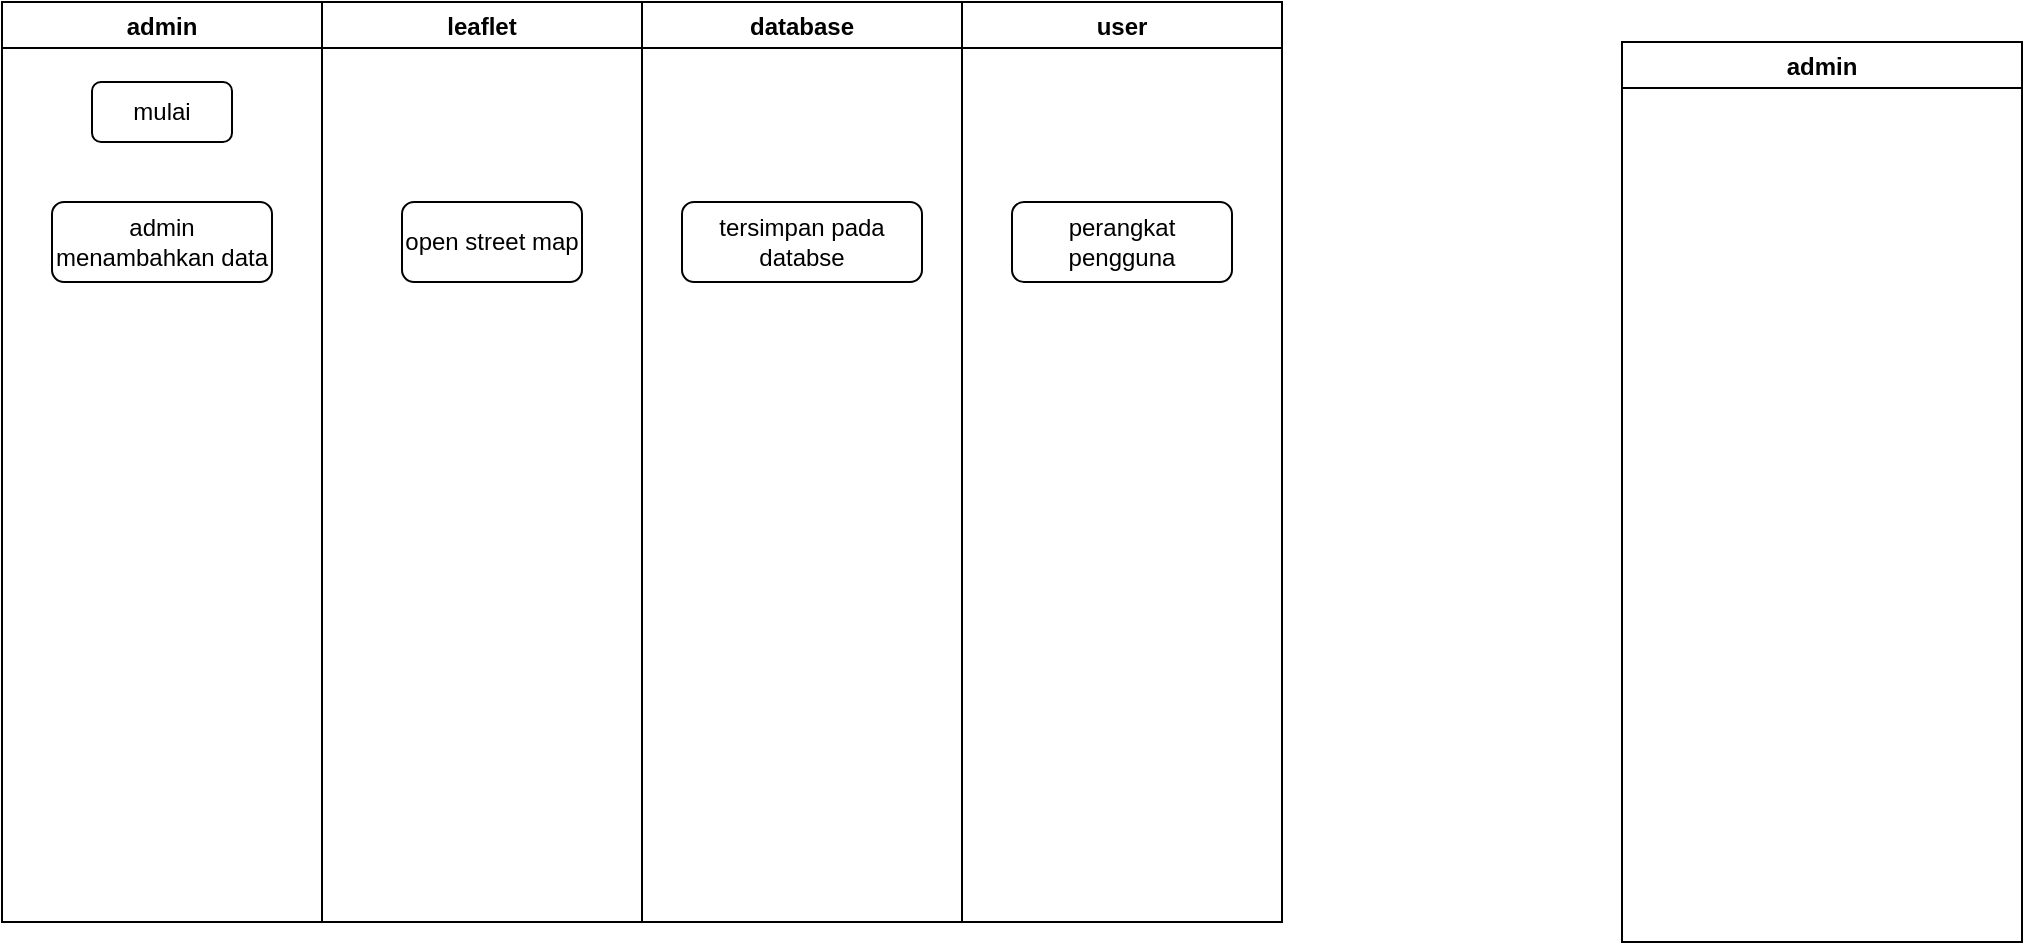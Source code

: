 <mxfile version="20.2.8" type="github">
  <diagram id="5GYQ2U7r8JJq7BTlcr5f" name="Halaman-1">
    <mxGraphModel dx="1695" dy="497" grid="1" gridSize="10" guides="1" tooltips="1" connect="1" arrows="1" fold="1" page="1" pageScale="1" pageWidth="827" pageHeight="1169" math="0" shadow="0">
      <root>
        <mxCell id="0" />
        <mxCell id="1" parent="0" />
        <mxCell id="H17Zj6Kdb7Cbpdlfnnfd-1" value="admin" style="swimlane;" vertex="1" parent="1">
          <mxGeometry x="50" y="40" width="200" height="450" as="geometry" />
        </mxCell>
        <mxCell id="H17Zj6Kdb7Cbpdlfnnfd-5" value="leaflet" style="swimlane;" vertex="1" parent="1">
          <mxGeometry x="-600" y="20" width="160" height="460" as="geometry" />
        </mxCell>
        <mxCell id="H17Zj6Kdb7Cbpdlfnnfd-12" value="open street map" style="rounded=1;whiteSpace=wrap;html=1;" vertex="1" parent="H17Zj6Kdb7Cbpdlfnnfd-5">
          <mxGeometry x="40" y="100" width="90" height="40" as="geometry" />
        </mxCell>
        <mxCell id="H17Zj6Kdb7Cbpdlfnnfd-6" value="database" style="swimlane;" vertex="1" parent="1">
          <mxGeometry x="-440" y="20" width="160" height="460" as="geometry" />
        </mxCell>
        <mxCell id="H17Zj6Kdb7Cbpdlfnnfd-13" value="tersimpan pada databse" style="rounded=1;whiteSpace=wrap;html=1;" vertex="1" parent="H17Zj6Kdb7Cbpdlfnnfd-6">
          <mxGeometry x="20" y="100" width="120" height="40" as="geometry" />
        </mxCell>
        <mxCell id="H17Zj6Kdb7Cbpdlfnnfd-7" value="admin" style="swimlane;" vertex="1" parent="1">
          <mxGeometry x="-760" y="20" width="160" height="460" as="geometry" />
        </mxCell>
        <mxCell id="H17Zj6Kdb7Cbpdlfnnfd-8" value="mulai" style="rounded=1;whiteSpace=wrap;html=1;" vertex="1" parent="H17Zj6Kdb7Cbpdlfnnfd-7">
          <mxGeometry x="45" y="40" width="70" height="30" as="geometry" />
        </mxCell>
        <mxCell id="H17Zj6Kdb7Cbpdlfnnfd-10" value="admin menambahkan data" style="rounded=1;whiteSpace=wrap;html=1;" vertex="1" parent="H17Zj6Kdb7Cbpdlfnnfd-7">
          <mxGeometry x="25" y="100" width="110" height="40" as="geometry" />
        </mxCell>
        <mxCell id="H17Zj6Kdb7Cbpdlfnnfd-9" value="user" style="swimlane;" vertex="1" parent="1">
          <mxGeometry x="-280" y="20" width="160" height="460" as="geometry" />
        </mxCell>
        <mxCell id="H17Zj6Kdb7Cbpdlfnnfd-14" value="perangkat pengguna" style="rounded=1;whiteSpace=wrap;html=1;" vertex="1" parent="H17Zj6Kdb7Cbpdlfnnfd-9">
          <mxGeometry x="25" y="100" width="110" height="40" as="geometry" />
        </mxCell>
      </root>
    </mxGraphModel>
  </diagram>
</mxfile>
